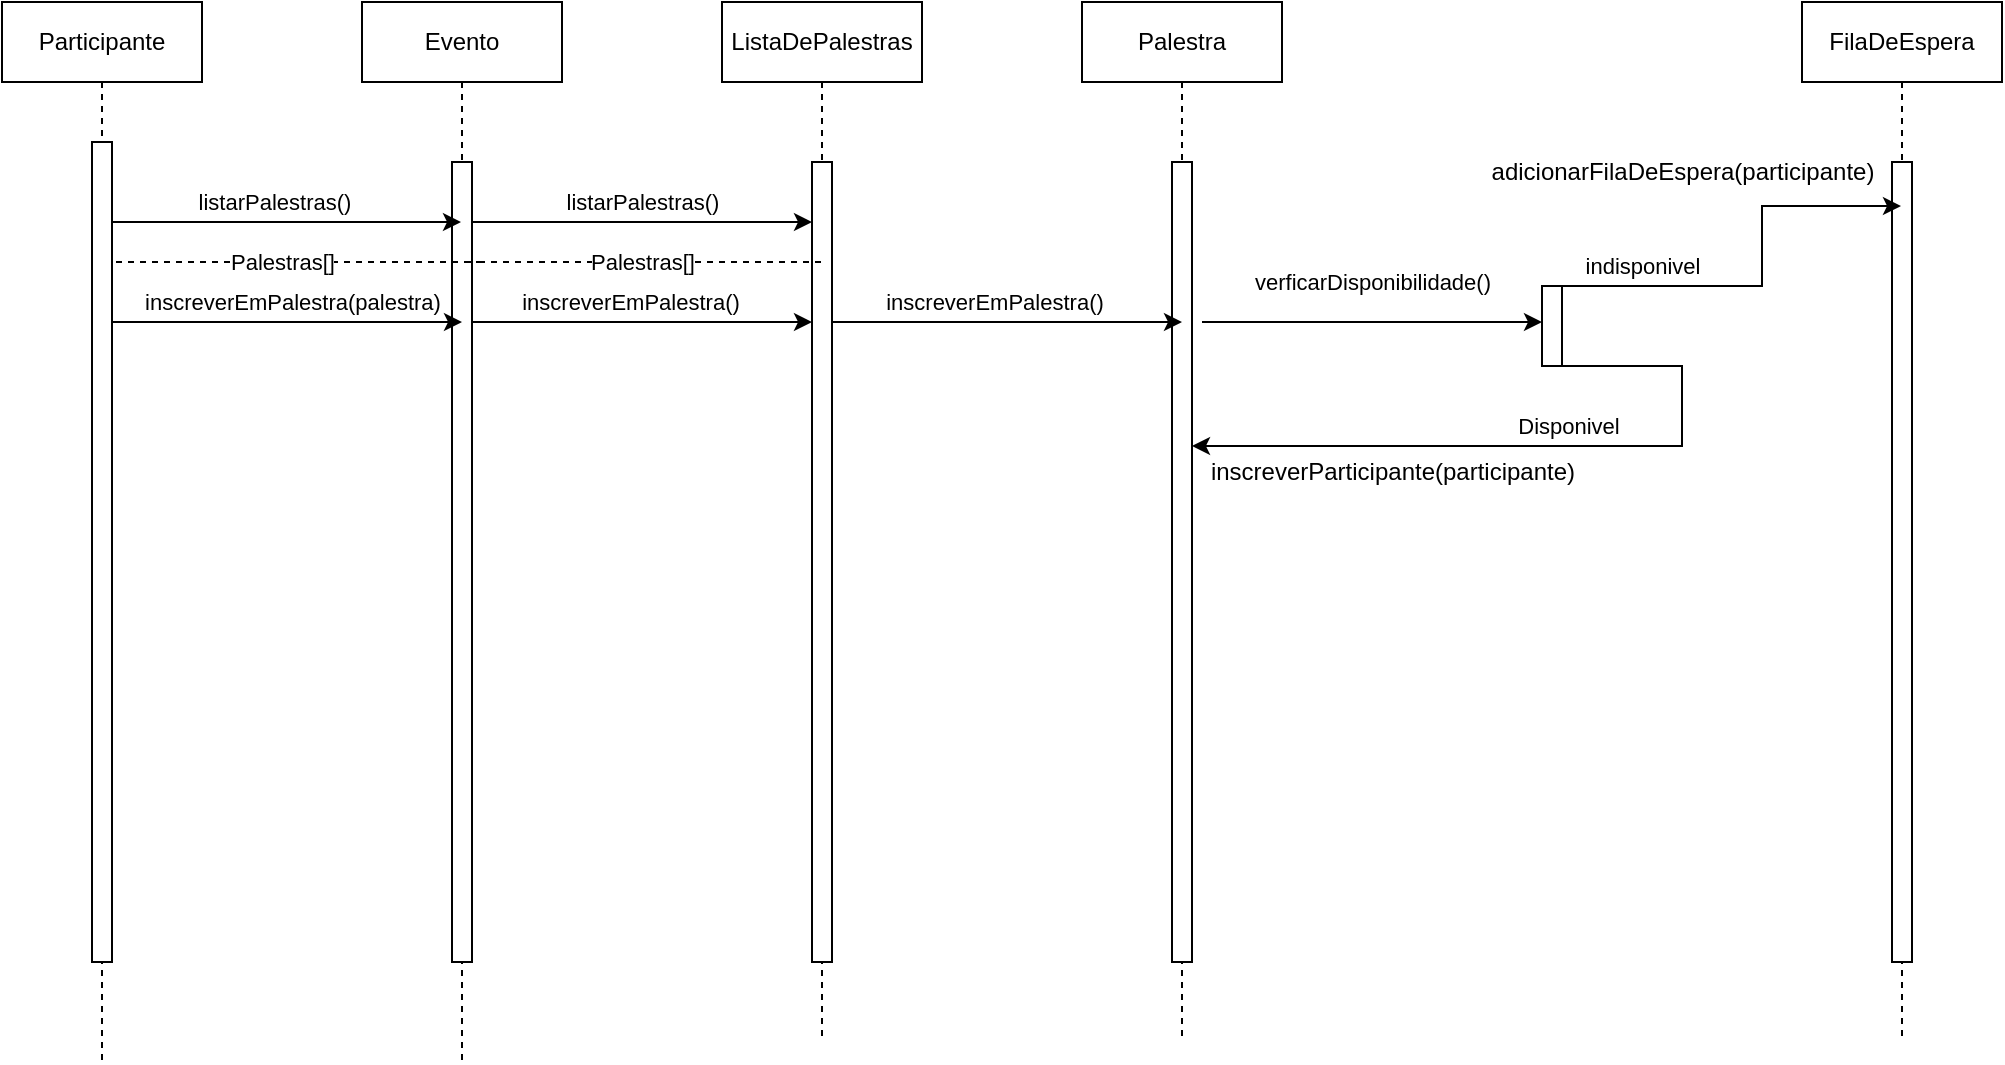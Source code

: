 <mxfile version="26.2.14">
  <diagram name="Page-1" id="2YBvvXClWsGukQMizWep">
    <mxGraphModel dx="955" dy="528" grid="1" gridSize="10" guides="1" tooltips="1" connect="1" arrows="1" fold="1" page="1" pageScale="1" pageWidth="850" pageHeight="1100" math="0" shadow="0">
      <root>
        <mxCell id="0" />
        <mxCell id="1" parent="0" />
        <mxCell id="aM9ryv3xv72pqoxQDRHE-1" value="Participante" style="shape=umlLifeline;perimeter=lifelinePerimeter;whiteSpace=wrap;html=1;container=0;dropTarget=0;collapsible=0;recursiveResize=0;outlineConnect=0;portConstraint=eastwest;newEdgeStyle={&quot;edgeStyle&quot;:&quot;elbowEdgeStyle&quot;,&quot;elbow&quot;:&quot;vertical&quot;,&quot;curved&quot;:0,&quot;rounded&quot;:0};" parent="1" vertex="1">
          <mxGeometry x="40" y="40" width="100" height="530" as="geometry" />
        </mxCell>
        <mxCell id="aM9ryv3xv72pqoxQDRHE-2" value="" style="html=1;points=[];perimeter=orthogonalPerimeter;outlineConnect=0;targetShapes=umlLifeline;portConstraint=eastwest;newEdgeStyle={&quot;edgeStyle&quot;:&quot;elbowEdgeStyle&quot;,&quot;elbow&quot;:&quot;vertical&quot;,&quot;curved&quot;:0,&quot;rounded&quot;:0};" parent="aM9ryv3xv72pqoxQDRHE-1" vertex="1">
          <mxGeometry x="45" y="70" width="10" height="410" as="geometry" />
        </mxCell>
        <mxCell id="aM9ryv3xv72pqoxQDRHE-5" value="Evento" style="shape=umlLifeline;perimeter=lifelinePerimeter;whiteSpace=wrap;html=1;container=0;dropTarget=0;collapsible=0;recursiveResize=0;outlineConnect=0;portConstraint=eastwest;newEdgeStyle={&quot;edgeStyle&quot;:&quot;elbowEdgeStyle&quot;,&quot;elbow&quot;:&quot;vertical&quot;,&quot;curved&quot;:0,&quot;rounded&quot;:0};" parent="1" vertex="1">
          <mxGeometry x="220" y="40" width="100" height="530" as="geometry" />
        </mxCell>
        <mxCell id="aM9ryv3xv72pqoxQDRHE-6" value="" style="html=1;points=[];perimeter=orthogonalPerimeter;outlineConnect=0;targetShapes=umlLifeline;portConstraint=eastwest;newEdgeStyle={&quot;edgeStyle&quot;:&quot;elbowEdgeStyle&quot;,&quot;elbow&quot;:&quot;vertical&quot;,&quot;curved&quot;:0,&quot;rounded&quot;:0};" parent="aM9ryv3xv72pqoxQDRHE-5" vertex="1">
          <mxGeometry x="45" y="80" width="10" height="400" as="geometry" />
        </mxCell>
        <mxCell id="brVLwmycuiolt7G4G05W-1" value="Palestra" style="shape=umlLifeline;perimeter=lifelinePerimeter;whiteSpace=wrap;html=1;container=0;dropTarget=0;collapsible=0;recursiveResize=0;outlineConnect=0;portConstraint=eastwest;newEdgeStyle={&quot;edgeStyle&quot;:&quot;elbowEdgeStyle&quot;,&quot;elbow&quot;:&quot;vertical&quot;,&quot;curved&quot;:0,&quot;rounded&quot;:0};" vertex="1" parent="1">
          <mxGeometry x="580" y="40" width="100" height="520" as="geometry" />
        </mxCell>
        <mxCell id="brVLwmycuiolt7G4G05W-2" value="" style="html=1;points=[];perimeter=orthogonalPerimeter;outlineConnect=0;targetShapes=umlLifeline;portConstraint=eastwest;newEdgeStyle={&quot;edgeStyle&quot;:&quot;elbowEdgeStyle&quot;,&quot;elbow&quot;:&quot;vertical&quot;,&quot;curved&quot;:0,&quot;rounded&quot;:0};" vertex="1" parent="brVLwmycuiolt7G4G05W-1">
          <mxGeometry x="45" y="80" width="10" height="400" as="geometry" />
        </mxCell>
        <mxCell id="brVLwmycuiolt7G4G05W-3" value="ListaDePalestras" style="shape=umlLifeline;perimeter=lifelinePerimeter;whiteSpace=wrap;html=1;container=0;dropTarget=0;collapsible=0;recursiveResize=0;outlineConnect=0;portConstraint=eastwest;newEdgeStyle={&quot;edgeStyle&quot;:&quot;elbowEdgeStyle&quot;,&quot;elbow&quot;:&quot;vertical&quot;,&quot;curved&quot;:0,&quot;rounded&quot;:0};" vertex="1" parent="1">
          <mxGeometry x="400" y="40" width="100" height="520" as="geometry" />
        </mxCell>
        <mxCell id="brVLwmycuiolt7G4G05W-4" value="" style="html=1;points=[];perimeter=orthogonalPerimeter;outlineConnect=0;targetShapes=umlLifeline;portConstraint=eastwest;newEdgeStyle={&quot;edgeStyle&quot;:&quot;elbowEdgeStyle&quot;,&quot;elbow&quot;:&quot;vertical&quot;,&quot;curved&quot;:0,&quot;rounded&quot;:0};" vertex="1" parent="brVLwmycuiolt7G4G05W-3">
          <mxGeometry x="45" y="80" width="10" height="400" as="geometry" />
        </mxCell>
        <mxCell id="brVLwmycuiolt7G4G05W-5" value="FilaDeEspera" style="shape=umlLifeline;perimeter=lifelinePerimeter;whiteSpace=wrap;html=1;container=0;dropTarget=0;collapsible=0;recursiveResize=0;outlineConnect=0;portConstraint=eastwest;newEdgeStyle={&quot;edgeStyle&quot;:&quot;elbowEdgeStyle&quot;,&quot;elbow&quot;:&quot;vertical&quot;,&quot;curved&quot;:0,&quot;rounded&quot;:0};" vertex="1" parent="1">
          <mxGeometry x="940" y="40" width="100" height="520" as="geometry" />
        </mxCell>
        <mxCell id="brVLwmycuiolt7G4G05W-6" value="" style="html=1;points=[];perimeter=orthogonalPerimeter;outlineConnect=0;targetShapes=umlLifeline;portConstraint=eastwest;newEdgeStyle={&quot;edgeStyle&quot;:&quot;elbowEdgeStyle&quot;,&quot;elbow&quot;:&quot;vertical&quot;,&quot;curved&quot;:0,&quot;rounded&quot;:0};" vertex="1" parent="brVLwmycuiolt7G4G05W-5">
          <mxGeometry x="45" y="80" width="10" height="400" as="geometry" />
        </mxCell>
        <mxCell id="brVLwmycuiolt7G4G05W-7" value="listarPalestras()" style="endArrow=classic;html=1;rounded=0;" edge="1" parent="1" source="aM9ryv3xv72pqoxQDRHE-2" target="aM9ryv3xv72pqoxQDRHE-5">
          <mxGeometry x="-0.079" y="10" width="50" height="50" relative="1" as="geometry">
            <mxPoint x="140" y="350" as="sourcePoint" />
            <mxPoint x="190" y="300" as="targetPoint" />
            <Array as="points">
              <mxPoint x="180" y="150" />
            </Array>
            <mxPoint as="offset" />
          </mxGeometry>
        </mxCell>
        <mxCell id="brVLwmycuiolt7G4G05W-9" value="listarPalestras()" style="endArrow=classic;html=1;rounded=0;" edge="1" parent="1" source="aM9ryv3xv72pqoxQDRHE-6" target="brVLwmycuiolt7G4G05W-4">
          <mxGeometry y="10" width="50" height="50" relative="1" as="geometry">
            <mxPoint x="140" y="350" as="sourcePoint" />
            <mxPoint x="190" y="300" as="targetPoint" />
            <Array as="points">
              <mxPoint x="360" y="150" />
            </Array>
            <mxPoint as="offset" />
          </mxGeometry>
        </mxCell>
        <mxCell id="brVLwmycuiolt7G4G05W-11" value="Palestras[]" style="endArrow=none;dashed=1;html=1;rounded=0;" edge="1" parent="1" source="brVLwmycuiolt7G4G05W-3" target="aM9ryv3xv72pqoxQDRHE-5">
          <mxGeometry width="50" height="50" relative="1" as="geometry">
            <mxPoint x="340" y="220" as="sourcePoint" />
            <mxPoint x="390" y="170" as="targetPoint" />
            <Array as="points">
              <mxPoint x="360" y="170" />
            </Array>
          </mxGeometry>
        </mxCell>
        <mxCell id="brVLwmycuiolt7G4G05W-12" value="" style="endArrow=none;dashed=1;html=1;rounded=0;" edge="1" parent="1" target="aM9ryv3xv72pqoxQDRHE-2">
          <mxGeometry width="50" height="50" relative="1" as="geometry">
            <mxPoint x="280" y="170" as="sourcePoint" />
            <mxPoint x="110" y="170" as="targetPoint" />
            <Array as="points">
              <mxPoint x="190" y="170" />
            </Array>
          </mxGeometry>
        </mxCell>
        <mxCell id="brVLwmycuiolt7G4G05W-13" value="Palestras[]" style="edgeLabel;html=1;align=center;verticalAlign=middle;resizable=0;points=[];" vertex="1" connectable="0" parent="brVLwmycuiolt7G4G05W-12">
          <mxGeometry x="0.157" y="1" relative="1" as="geometry">
            <mxPoint x="7" y="-1" as="offset" />
          </mxGeometry>
        </mxCell>
        <mxCell id="brVLwmycuiolt7G4G05W-14" value="inscreverEmPalestra(palestra)" style="endArrow=classic;html=1;rounded=0;" edge="1" parent="1" source="aM9ryv3xv72pqoxQDRHE-2">
          <mxGeometry x="0.029" y="10" width="50" height="50" relative="1" as="geometry">
            <mxPoint x="100" y="200" as="sourcePoint" />
            <mxPoint x="270" y="200" as="targetPoint" />
            <Array as="points">
              <mxPoint x="185" y="200" />
            </Array>
            <mxPoint as="offset" />
          </mxGeometry>
        </mxCell>
        <mxCell id="brVLwmycuiolt7G4G05W-15" value="inscreverEmPalestra()" style="endArrow=classic;html=1;rounded=0;" edge="1" parent="1" source="aM9ryv3xv72pqoxQDRHE-6" target="brVLwmycuiolt7G4G05W-4">
          <mxGeometry x="-0.079" y="10" width="50" height="50" relative="1" as="geometry">
            <mxPoint x="290" y="200" as="sourcePoint" />
            <mxPoint x="455" y="200" as="targetPoint" />
            <Array as="points">
              <mxPoint x="355" y="200" />
            </Array>
            <mxPoint as="offset" />
          </mxGeometry>
        </mxCell>
        <mxCell id="brVLwmycuiolt7G4G05W-16" value="inscreverEmPalestra()" style="endArrow=classic;html=1;rounded=0;" edge="1" parent="1" source="brVLwmycuiolt7G4G05W-4">
          <mxGeometry x="-0.079" y="10" width="50" height="50" relative="1" as="geometry">
            <mxPoint x="460" y="200" as="sourcePoint" />
            <mxPoint x="630" y="200" as="targetPoint" />
            <Array as="points">
              <mxPoint x="540" y="200" />
            </Array>
            <mxPoint as="offset" />
          </mxGeometry>
        </mxCell>
        <mxCell id="brVLwmycuiolt7G4G05W-18" value="verficarDisponibilidade()" style="endArrow=classic;html=1;rounded=0;" edge="1" parent="1" target="brVLwmycuiolt7G4G05W-19">
          <mxGeometry y="20" width="50" height="50" relative="1" as="geometry">
            <mxPoint x="640" y="200" as="sourcePoint" />
            <mxPoint x="840" y="200" as="targetPoint" />
            <Array as="points" />
            <mxPoint as="offset" />
          </mxGeometry>
        </mxCell>
        <mxCell id="brVLwmycuiolt7G4G05W-19" value="" style="html=1;points=[[0,0,0,0,5],[0,1,0,0,-5],[1,0,0,0,5],[1,1,0,0,-5]];perimeter=orthogonalPerimeter;outlineConnect=0;targetShapes=umlLifeline;portConstraint=eastwest;newEdgeStyle={&quot;curved&quot;:0,&quot;rounded&quot;:0};" vertex="1" parent="1">
          <mxGeometry x="810" y="182" width="10" height="40" as="geometry" />
        </mxCell>
        <mxCell id="brVLwmycuiolt7G4G05W-20" value="indisponivel" style="endArrow=classic;html=1;rounded=0;" edge="1" parent="1">
          <mxGeometry x="-0.618" y="10" width="50" height="50" relative="1" as="geometry">
            <mxPoint x="820" y="182" as="sourcePoint" />
            <mxPoint x="989.5" y="142" as="targetPoint" />
            <Array as="points">
              <mxPoint x="920" y="182" />
              <mxPoint x="920" y="142" />
              <mxPoint x="950" y="142" />
            </Array>
            <mxPoint as="offset" />
          </mxGeometry>
        </mxCell>
        <mxCell id="brVLwmycuiolt7G4G05W-21" value="Disponivel" style="endArrow=classic;html=1;rounded=0;" edge="1" parent="1" target="brVLwmycuiolt7G4G05W-2">
          <mxGeometry x="-0.086" y="-10" width="50" height="50" relative="1" as="geometry">
            <mxPoint x="820" y="222" as="sourcePoint" />
            <mxPoint x="640" y="262" as="targetPoint" />
            <Array as="points">
              <mxPoint x="880" y="222" />
              <mxPoint x="880" y="262" />
            </Array>
            <mxPoint as="offset" />
          </mxGeometry>
        </mxCell>
        <mxCell id="brVLwmycuiolt7G4G05W-24" value="adicionarFilaDeEspera(participante)" style="text;html=1;align=center;verticalAlign=middle;resizable=0;points=[];autosize=1;strokeColor=none;fillColor=none;" vertex="1" parent="1">
          <mxGeometry x="770" y="110" width="220" height="30" as="geometry" />
        </mxCell>
        <mxCell id="brVLwmycuiolt7G4G05W-25" value="inscreverParticipante(participante)" style="text;html=1;align=center;verticalAlign=middle;resizable=0;points=[];autosize=1;strokeColor=none;fillColor=none;" vertex="1" parent="1">
          <mxGeometry x="630" y="260" width="210" height="30" as="geometry" />
        </mxCell>
      </root>
    </mxGraphModel>
  </diagram>
</mxfile>
